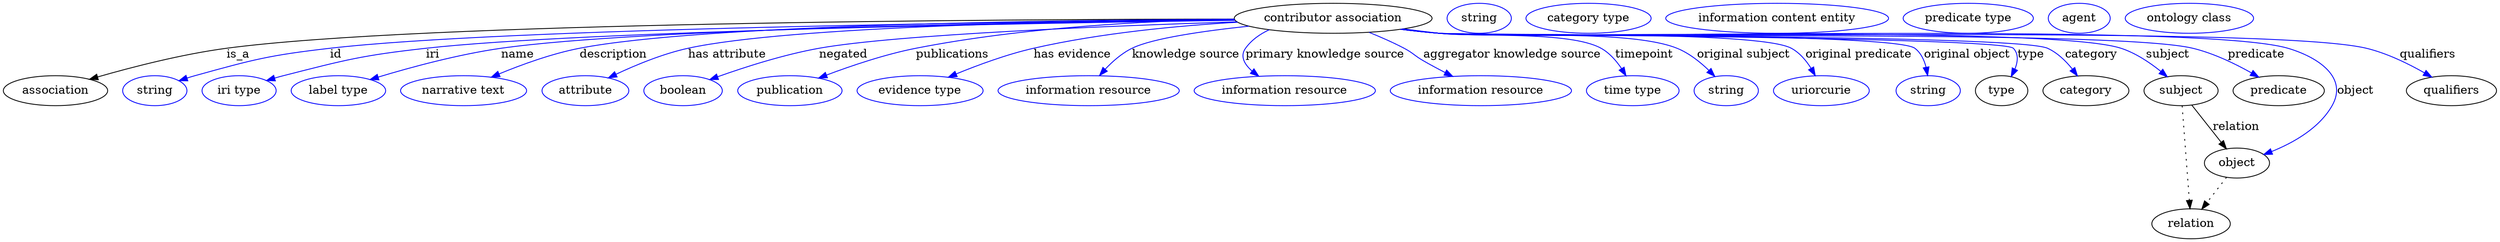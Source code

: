 digraph {
	graph [bb="0,0,2985.3,283"];
	node [label="\N"];
	"contributor association"	[height=0.5,
		label="contributor association",
		pos="1591.4,265",
		width=3.2858];
	association	[height=0.5,
		pos="62.394,178",
		width=1.7332];
	"contributor association" -> association	[label=is_a,
		lp="280.39,221.5",
		pos="e,103.31,191.77 1473,264.11 1193.3,263.86 497.53,260.01 266.39,229 213.31,221.88 153.98,206.47 113.05,194.62"];
	id	[color=blue,
		height=0.5,
		label=string,
		pos="181.39,178",
		width=1.0652];
	"contributor association" -> id	[color=blue,
		label=id,
		lp="397.39,221.5",
		pos="e,210.38,189.99 1473.4,263.16 1213.3,260.88 597.47,253.06 390.39,229 317.84,220.57 299.77,215.57 229.39,196 226.29,195.14 223.09,\
194.17 219.89,193.15",
		style=solid];
	iri	[color=blue,
		height=0.5,
		label="iri type",
		pos="282.39,178",
		width=1.2277];
	"contributor association" -> iri	[color=blue,
		label=iri,
		lp="513.39,221.5",
		pos="e,315.3,190.22 1473.9,262.58 1232.9,259.28 689.92,249.75 505.39,229 428.91,220.4 409.95,215.12 335.39,196 332.02,195.13 328.54,194.17 \
325.05,193.16",
		style=solid];
	name	[color=blue,
		height=0.5,
		label="label type",
		pos="401.39,178",
		width=1.5707];
	"contributor association" -> name	[color=blue,
		label=name,
		lp="615.39,221.5",
		pos="e,439.54,191.46 1473.7,263.06 1247.8,260.74 761.5,253.03 595.39,229 544.84,221.69 488.43,206.31 449.53,194.52",
		style=solid];
	description	[color=blue,
		height=0.5,
		label="narrative text",
		pos="551.39,178",
		width=2.0943];
	"contributor association" -> description	[color=blue,
		label=description,
		lp="729.89,221.5",
		pos="e,584.31,194.2 1473.2,263.93 1263.8,263.05 835.89,257.66 689.39,229 656.32,222.53 620.59,209.4 593.77,198.22",
		style=solid];
	"has attribute"	[color=blue,
		height=0.5,
		label=attribute,
		pos="696.39,178",
		width=1.4443];
	"contributor association" -> "has attribute"	[color=blue,
		label="has attribute",
		lp="866.39,221.5",
		pos="e,723.85,193.34 1473.4,263.54 1288.9,261.99 940.46,255.53 819.39,229 789.18,222.38 756.85,208.96 732.92,197.69",
		style=solid];
	negated	[color=blue,
		height=0.5,
		label=boolean,
		pos="813.39,178",
		width=1.2999];
	"contributor association" -> negated	[color=blue,
		label=negated,
		lp="1004.4,221.5",
		pos="e,845.1,191.3 1476.3,260.79 1325.3,256.01 1068.3,245.72 975.39,229 933.39,221.44 887,206.4 854.66,194.79",
		style=solid];
	publications	[color=blue,
		height=0.5,
		label=publication,
		pos="940.39,178",
		width=1.7332];
	"contributor association" -> publications	[color=blue,
		label=publications,
		lp="1135.4,221.5",
		pos="e,974.82,193.14 1473.1,264 1371.1,262.04 1220.3,254.44 1091.4,229 1054.5,221.72 1014.2,208.05 984.46,196.84",
		style=solid];
	"has evidence"	[color=blue,
		height=0.5,
		label="evidence type",
		pos="1096.4,178",
		width=2.0943];
	"contributor association" -> "has evidence"	[color=blue,
		label="has evidence",
		lp="1278.9,221.5",
		pos="e,1130,194.11 1477,260.29 1405.9,256.15 1313,247.42 1232.4,229 1200.4,221.69 1165.7,208.84 1139.3,198",
		style=solid];
	"knowledge source"	[color=blue,
		height=0.5,
		label="information resource",
		pos="1298.4,178",
		width=3.015];
	"contributor association" -> "knowledge source"	[color=blue,
		label="knowledge source",
		lp="1414.9,221.5",
		pos="e,1311.5,196.24 1490.4,255.55 1435.9,249.78 1374.9,240.98 1350.4,229 1338.3,223.07 1327.1,213.26 1318.3,203.9",
		style=solid];
	"primary knowledge source"	[color=blue,
		height=0.5,
		label="information resource",
		pos="1533.4,178",
		width=3.015];
	"contributor association" -> "primary knowledge source"	[color=blue,
		label="primary knowledge source",
		lp="1581.4,221.5",
		pos="e,1502.2,195.39 1514.7,251.18 1503.6,246.04 1493.5,238.9 1486.4,229 1479.5,219.47 1484.9,209.86 1494.2,201.65",
		style=solid];
	"aggregator knowledge source"	[color=blue,
		height=0.5,
		label="information resource",
		pos="1768.4,178",
		width=3.015];
	"contributor association" -> "aggregator knowledge source"	[color=blue,
		label="aggregator knowledge source",
		lp="1805.9,221.5",
		pos="e,1734.7,195.19 1634.5,248.08 1648.1,242.56 1663.1,235.98 1676.4,229 1687.2,223.32 1688.8,220.1 1699.4,214 1707.8,209.16 1716.9,\
204.28 1725.7,199.76",
		style=solid];
	timepoint	[color=blue,
		height=0.5,
		label="time type",
		pos="1950.4,178",
		width=1.5346];
	"contributor association" -> timepoint	[color=blue,
		label=timepoint,
		lp="1964.4,221.5",
		pos="e,1942.3,195.93 1675.7,252.33 1690.2,250.45 1705.2,248.6 1719.4,247 1762.2,242.16 1874.7,249.91 1912.4,229 1922.5,223.38 1930.8,\
213.84 1937,204.58",
		style=solid];
	"original subject"	[color=blue,
		height=0.5,
		label=string,
		pos="2062.4,178",
		width=1.0652];
	"contributor association" -> "original subject"	[color=blue,
		label="original subject",
		lp="2083.4,221.5",
		pos="e,2048.7,195.19 1674.3,252.15 1689.3,250.24 1704.8,248.43 1719.4,247 1782.3,240.83 1944.7,252.64 2003.4,229 2017.7,223.24 2031,212.6 \
2041.4,202.61",
		style=solid];
	"original predicate"	[color=blue,
		height=0.5,
		label=uriorcurie,
		pos="2176.4,178",
		width=1.5887];
	"contributor association" -> "original predicate"	[color=blue,
		label="original predicate",
		lp="2220.9,221.5",
		pos="e,2169,196.11 1673.6,251.98 1688.8,250.07 1704.5,248.3 1719.4,247 1766,242.91 2099.2,251.23 2140.4,229 2150.4,223.61 2158.3,214.1 \
2164.1,204.81",
		style=solid];
	"original object"	[color=blue,
		height=0.5,
		label=string,
		pos="2304.4,178",
		width=1.0652];
	"contributor association" -> "original object"	[color=blue,
		label="original object",
		lp="2350.9,221.5",
		pos="e,2303.7,196.25 1672.9,251.93 1688.3,250 1704.3,248.24 1719.4,247 1750.9,244.41 2263.1,248.05 2288.4,229 2295.6,223.56 2299.6,214.82 \
2301.9,206.17",
		style=solid];
	type	[height=0.5,
		pos="2392.4,178",
		width=0.86659];
	"contributor association" -> type	[color=blue,
		label=type,
		lp="2427.4,221.5",
		pos="e,2403.8,194.93 1672.9,251.87 1688.3,249.94 1704.3,248.2 1719.4,247 1738.4,245.49 2393.1,242.67 2406.4,229 2412.9,222.36 2411.9,\
212.99 2408.4,204.15",
		style=solid];
	category	[height=0.5,
		pos="2493.4,178",
		width=1.4263];
	"contributor association" -> category	[color=blue,
		label=category,
		lp="2499.9,221.5",
		pos="e,2483.2,195.8 1672.5,251.89 1688,249.95 1704.2,248.19 1719.4,247 1759.7,243.83 2410.6,245.71 2447.4,229 2459.2,223.65 2469.3,213.69 \
2477.1,204.05",
		style=solid];
	subject	[height=0.5,
		pos="2607.4,178",
		width=1.2277];
	"contributor association" -> subject	[color=blue,
		label=subject,
		lp="2591.4,221.5",
		pos="e,2590.9,194.71 1672.5,251.86 1688,249.92 1704.2,248.17 1719.4,247 1809.8,240.02 2449.2,257.06 2535.4,229 2552.8,223.32 2569.8,211.9 \
2582.9,201.4",
		style=solid];
	predicate	[height=0.5,
		pos="2724.4,178",
		width=1.5165];
	"contributor association" -> predicate	[color=blue,
		label=predicate,
		lp="2697.4,221.5",
		pos="e,2700.5,194.27 1672.5,251.83 1688,249.9 1704.2,248.16 1719.4,247 1819.3,239.39 2523.9,252.43 2621.4,229 2646.3,223.02 2672.1,210.43 \
2691.7,199.38",
		style=solid];
	object	[height=0.5,
		pos="2674.4,91",
		width=1.0832];
	"contributor association" -> object	[color=blue,
		label=object,
		lp="2816.4,178",
		pos="e,2706.5,101.28 1672.2,251.85 1687.8,249.9 1704.1,248.15 1719.4,247 1832,238.55 2627.1,260.99 2735.4,229 2772.5,218.04 2807.5,193.63 \
2788.4,160 2773,132.81 2741.9,115.34 2716,104.93",
		style=solid];
	qualifiers	[height=0.5,
		pos="2931.4,178",
		width=1.4985];
	"contributor association" -> qualifiers	[color=blue,
		label=qualifiers,
		lp="2902.9,221.5",
		pos="e,2907.8,194.3 1672.2,251.83 1687.8,249.88 1704.1,248.14 1719.4,247 1842.4,237.86 2709.5,257.84 2829.4,229 2854.1,223.07 2879.7,\
210.47 2899.1,199.41",
		style=solid];
	association_type	[color=blue,
		height=0.5,
		label=string,
		pos="1766.4,265",
		width=1.0652];
	association_category	[color=blue,
		height=0.5,
		label="category type",
		pos="1897.4,265",
		width=2.0762];
	subject -> object	[label=relation,
		lp="2673.4,134.5",
		pos="e,2661.7,108.05 2620.3,160.61 2630.3,147.95 2644.3,130.24 2655.5,115.98"];
	relation	[height=0.5,
		pos="2619.4,18",
		width=1.2999];
	subject -> relation	[pos="e,2618.1,36.188 2608.7,159.79 2610.8,132.48 2614.8,78.994 2617.3,46.38",
		style=dotted];
	"contributor association_subject"	[color=blue,
		height=0.5,
		label="information content entity",
		pos="2123.4,265",
		width=3.7011];
	"contributor association_predicate"	[color=blue,
		height=0.5,
		label="predicate type",
		pos="2352.4,265",
		width=2.1665];
	object -> relation	[pos="e,2632.2,35.54 2661.9,73.889 2655,64.939 2646.2,53.617 2638.4,43.584",
		style=dotted];
	"contributor association_object"	[color=blue,
		height=0.5,
		label=agent,
		pos="2485.4,265",
		width=1.0291];
	"contributor association_qualifiers"	[color=blue,
		height=0.5,
		label="ontology class",
		pos="2617.4,265",
		width=2.1304];
}
